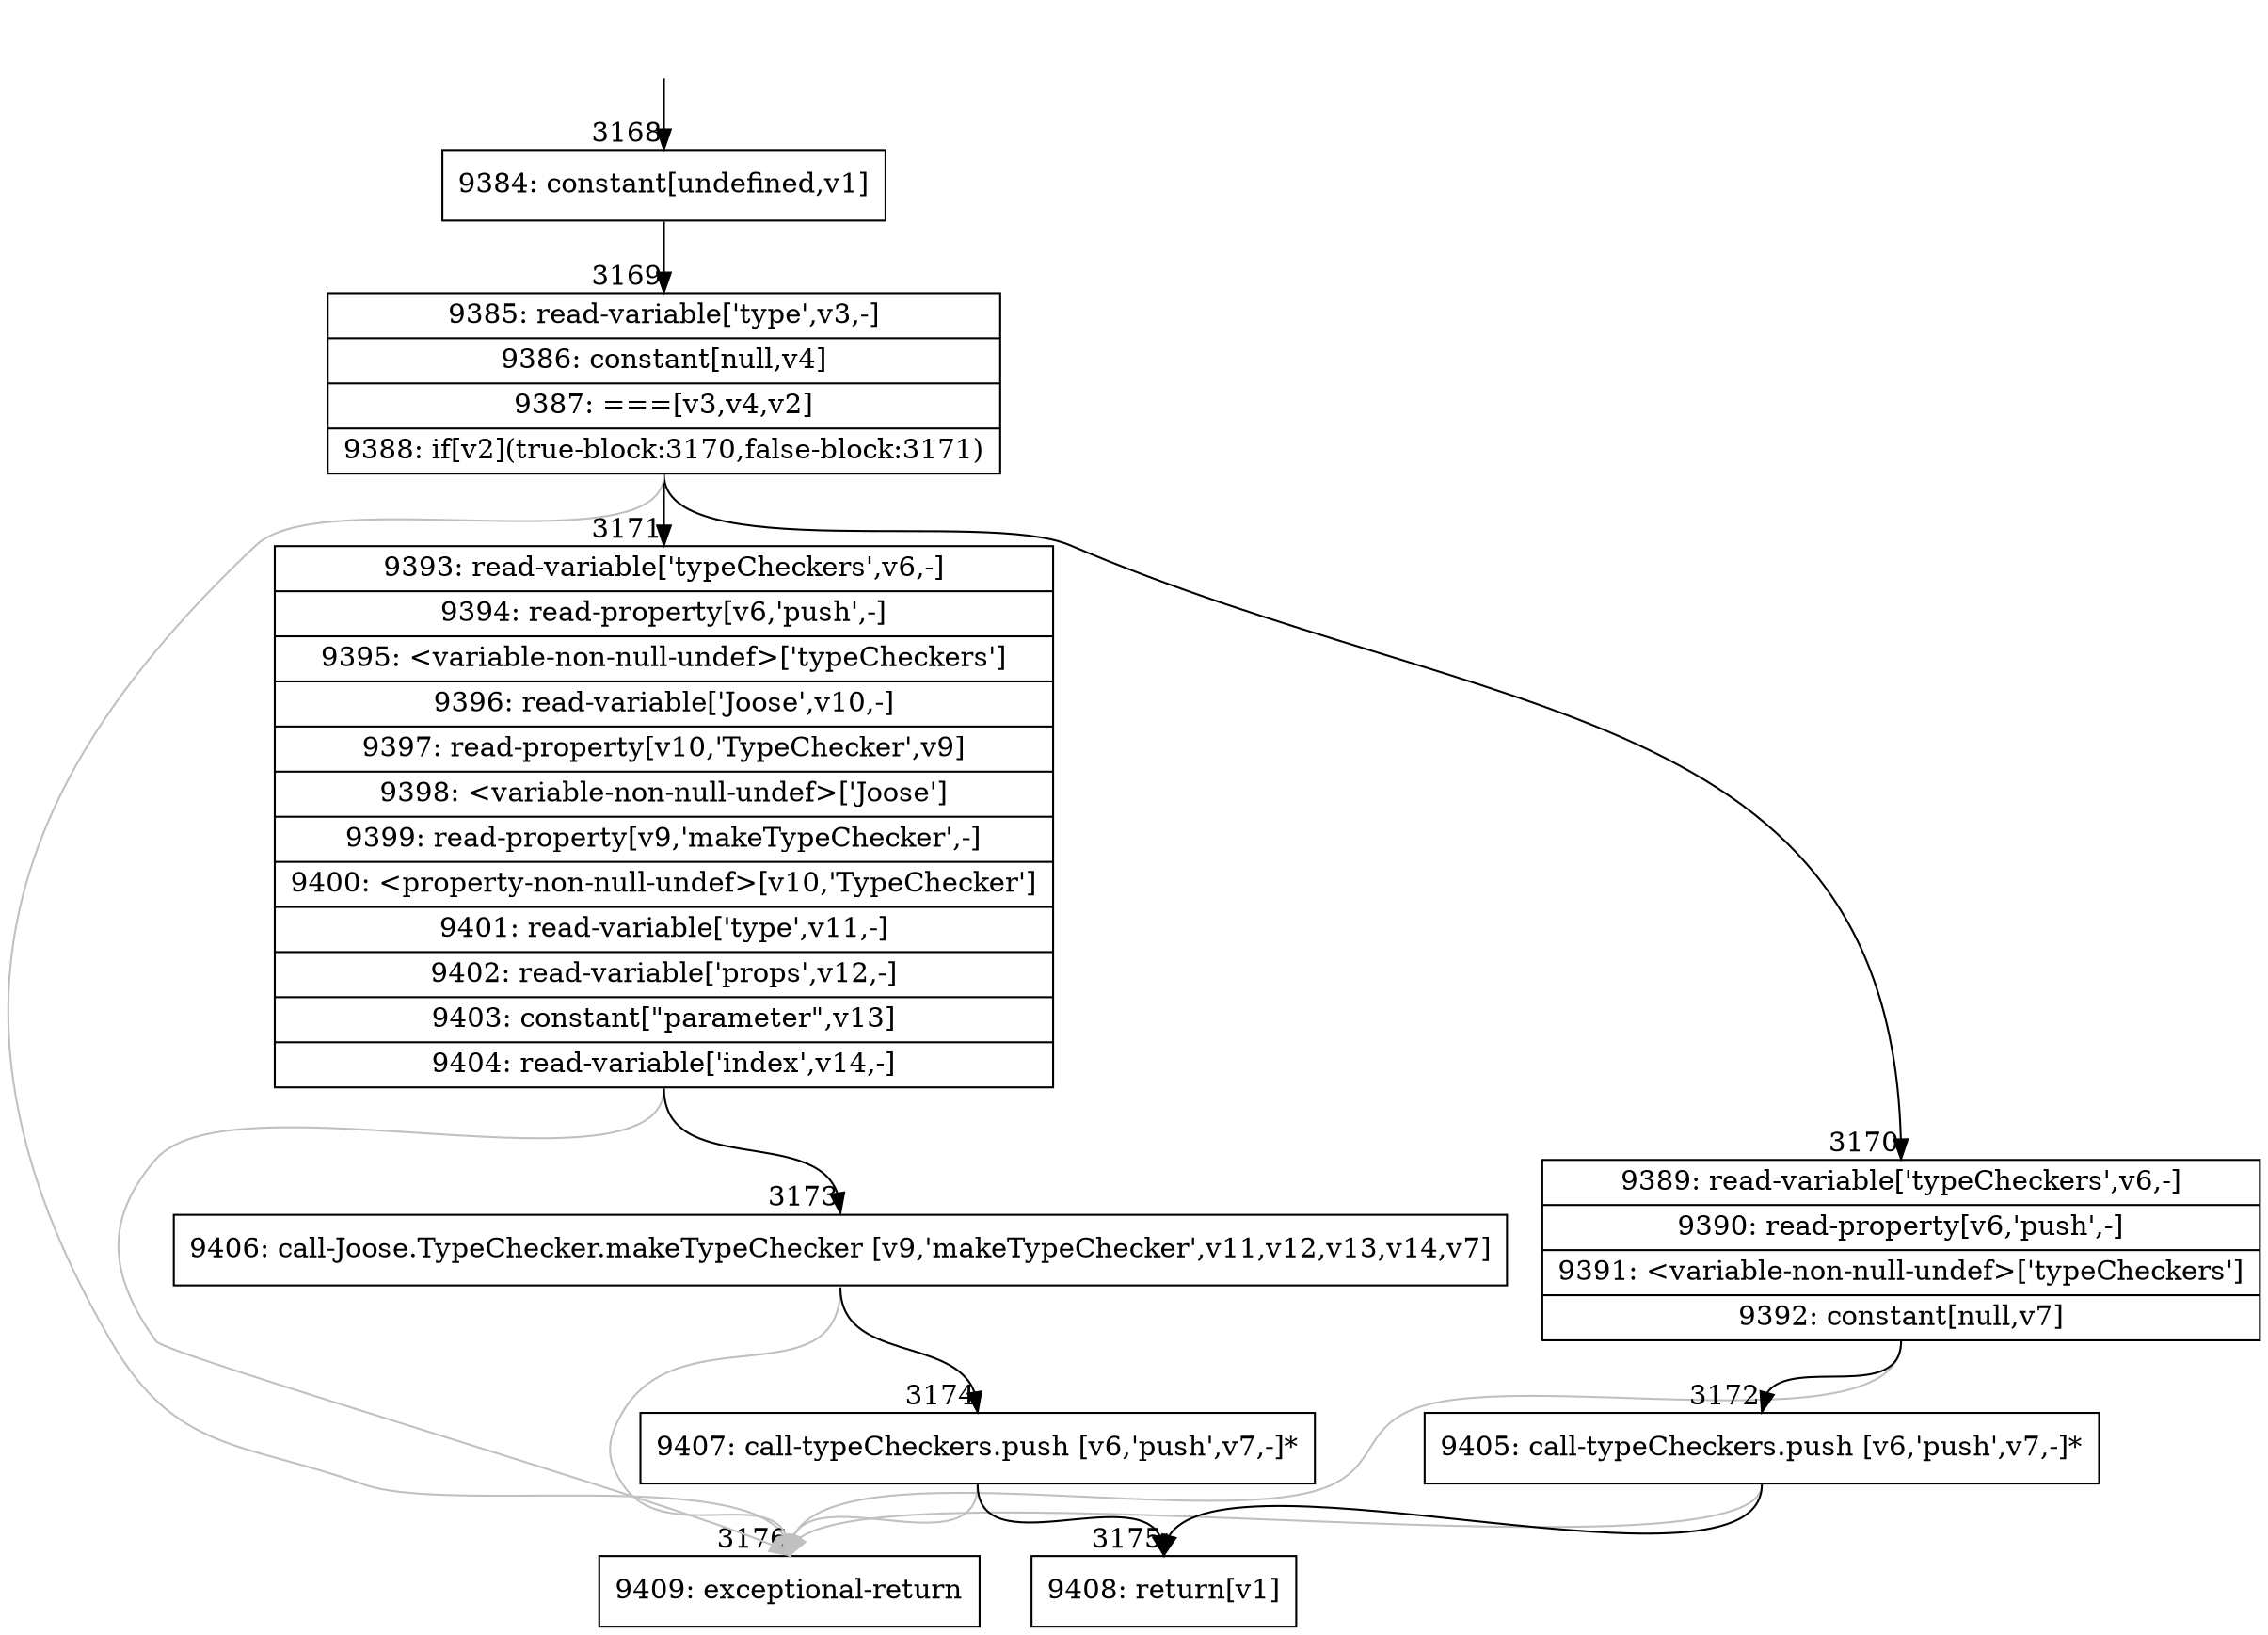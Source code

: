 digraph {
rankdir="TD"
BB_entry345[shape=none,label=""];
BB_entry345 -> BB3168 [tailport=s, headport=n, headlabel="    3168"]
BB3168 [shape=record label="{9384: constant[undefined,v1]}" ] 
BB3168 -> BB3169 [tailport=s, headport=n, headlabel="      3169"]
BB3169 [shape=record label="{9385: read-variable['type',v3,-]|9386: constant[null,v4]|9387: ===[v3,v4,v2]|9388: if[v2](true-block:3170,false-block:3171)}" ] 
BB3169 -> BB3170 [tailport=s, headport=n, headlabel="      3170"]
BB3169 -> BB3171 [tailport=s, headport=n, headlabel="      3171"]
BB3169 -> BB3176 [tailport=s, headport=n, color=gray, headlabel="      3176"]
BB3170 [shape=record label="{9389: read-variable['typeCheckers',v6,-]|9390: read-property[v6,'push',-]|9391: \<variable-non-null-undef\>['typeCheckers']|9392: constant[null,v7]}" ] 
BB3170 -> BB3172 [tailport=s, headport=n, headlabel="      3172"]
BB3170 -> BB3176 [tailport=s, headport=n, color=gray]
BB3171 [shape=record label="{9393: read-variable['typeCheckers',v6,-]|9394: read-property[v6,'push',-]|9395: \<variable-non-null-undef\>['typeCheckers']|9396: read-variable['Joose',v10,-]|9397: read-property[v10,'TypeChecker',v9]|9398: \<variable-non-null-undef\>['Joose']|9399: read-property[v9,'makeTypeChecker',-]|9400: \<property-non-null-undef\>[v10,'TypeChecker']|9401: read-variable['type',v11,-]|9402: read-variable['props',v12,-]|9403: constant[\"parameter\",v13]|9404: read-variable['index',v14,-]}" ] 
BB3171 -> BB3173 [tailport=s, headport=n, headlabel="      3173"]
BB3171 -> BB3176 [tailport=s, headport=n, color=gray]
BB3172 [shape=record label="{9405: call-typeCheckers.push [v6,'push',v7,-]*}" ] 
BB3172 -> BB3175 [tailport=s, headport=n, headlabel="      3175"]
BB3172 -> BB3176 [tailport=s, headport=n, color=gray]
BB3173 [shape=record label="{9406: call-Joose.TypeChecker.makeTypeChecker [v9,'makeTypeChecker',v11,v12,v13,v14,v7]}" ] 
BB3173 -> BB3174 [tailport=s, headport=n, headlabel="      3174"]
BB3173 -> BB3176 [tailport=s, headport=n, color=gray]
BB3174 [shape=record label="{9407: call-typeCheckers.push [v6,'push',v7,-]*}" ] 
BB3174 -> BB3175 [tailport=s, headport=n]
BB3174 -> BB3176 [tailport=s, headport=n, color=gray]
BB3175 [shape=record label="{9408: return[v1]}" ] 
BB3176 [shape=record label="{9409: exceptional-return}" ] 
//#$~ 3640
}
